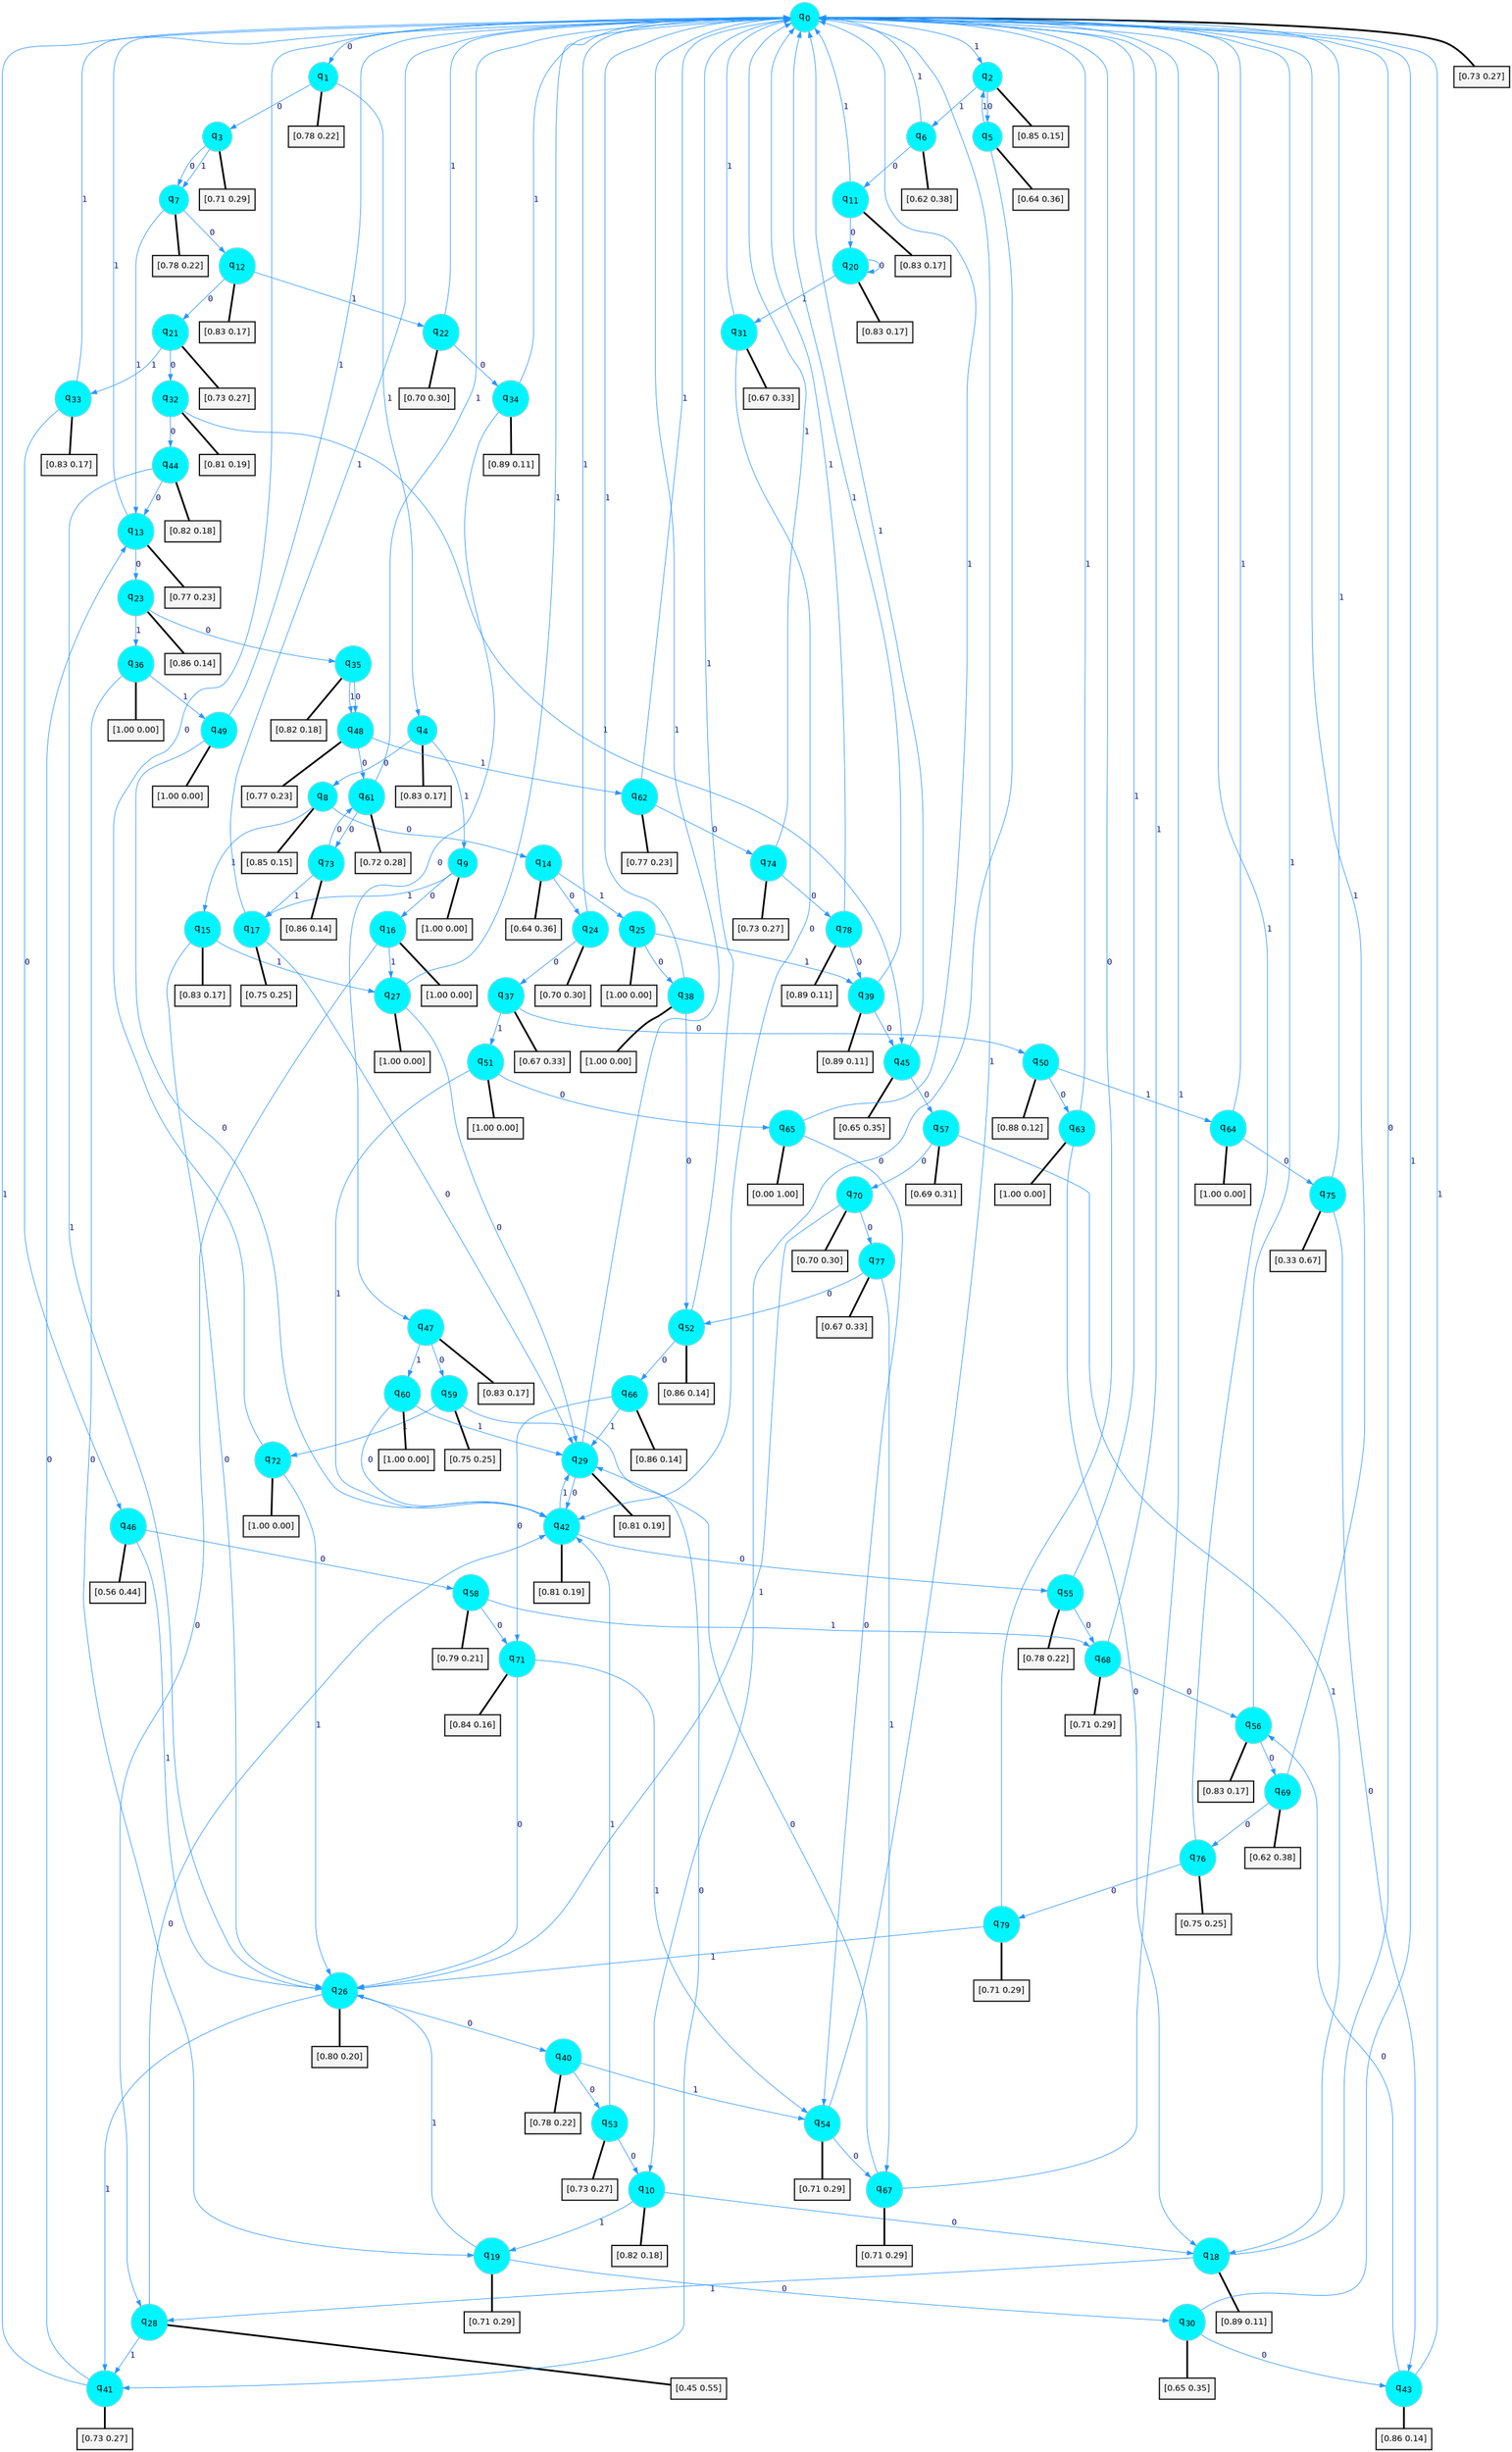 digraph G {
graph [
bgcolor=transparent, dpi=300, rankdir=TD, size="40,25"];
node [
color=gray, fillcolor=turquoise1, fontcolor=black, fontname=Helvetica, fontsize=16, fontweight=bold, shape=circle, style=filled];
edge [
arrowsize=1, color=dodgerblue1, fontcolor=midnightblue, fontname=courier, fontweight=bold, penwidth=1, style=solid, weight=20];
0[label=<q<SUB>0</SUB>>];
1[label=<q<SUB>1</SUB>>];
2[label=<q<SUB>2</SUB>>];
3[label=<q<SUB>3</SUB>>];
4[label=<q<SUB>4</SUB>>];
5[label=<q<SUB>5</SUB>>];
6[label=<q<SUB>6</SUB>>];
7[label=<q<SUB>7</SUB>>];
8[label=<q<SUB>8</SUB>>];
9[label=<q<SUB>9</SUB>>];
10[label=<q<SUB>10</SUB>>];
11[label=<q<SUB>11</SUB>>];
12[label=<q<SUB>12</SUB>>];
13[label=<q<SUB>13</SUB>>];
14[label=<q<SUB>14</SUB>>];
15[label=<q<SUB>15</SUB>>];
16[label=<q<SUB>16</SUB>>];
17[label=<q<SUB>17</SUB>>];
18[label=<q<SUB>18</SUB>>];
19[label=<q<SUB>19</SUB>>];
20[label=<q<SUB>20</SUB>>];
21[label=<q<SUB>21</SUB>>];
22[label=<q<SUB>22</SUB>>];
23[label=<q<SUB>23</SUB>>];
24[label=<q<SUB>24</SUB>>];
25[label=<q<SUB>25</SUB>>];
26[label=<q<SUB>26</SUB>>];
27[label=<q<SUB>27</SUB>>];
28[label=<q<SUB>28</SUB>>];
29[label=<q<SUB>29</SUB>>];
30[label=<q<SUB>30</SUB>>];
31[label=<q<SUB>31</SUB>>];
32[label=<q<SUB>32</SUB>>];
33[label=<q<SUB>33</SUB>>];
34[label=<q<SUB>34</SUB>>];
35[label=<q<SUB>35</SUB>>];
36[label=<q<SUB>36</SUB>>];
37[label=<q<SUB>37</SUB>>];
38[label=<q<SUB>38</SUB>>];
39[label=<q<SUB>39</SUB>>];
40[label=<q<SUB>40</SUB>>];
41[label=<q<SUB>41</SUB>>];
42[label=<q<SUB>42</SUB>>];
43[label=<q<SUB>43</SUB>>];
44[label=<q<SUB>44</SUB>>];
45[label=<q<SUB>45</SUB>>];
46[label=<q<SUB>46</SUB>>];
47[label=<q<SUB>47</SUB>>];
48[label=<q<SUB>48</SUB>>];
49[label=<q<SUB>49</SUB>>];
50[label=<q<SUB>50</SUB>>];
51[label=<q<SUB>51</SUB>>];
52[label=<q<SUB>52</SUB>>];
53[label=<q<SUB>53</SUB>>];
54[label=<q<SUB>54</SUB>>];
55[label=<q<SUB>55</SUB>>];
56[label=<q<SUB>56</SUB>>];
57[label=<q<SUB>57</SUB>>];
58[label=<q<SUB>58</SUB>>];
59[label=<q<SUB>59</SUB>>];
60[label=<q<SUB>60</SUB>>];
61[label=<q<SUB>61</SUB>>];
62[label=<q<SUB>62</SUB>>];
63[label=<q<SUB>63</SUB>>];
64[label=<q<SUB>64</SUB>>];
65[label=<q<SUB>65</SUB>>];
66[label=<q<SUB>66</SUB>>];
67[label=<q<SUB>67</SUB>>];
68[label=<q<SUB>68</SUB>>];
69[label=<q<SUB>69</SUB>>];
70[label=<q<SUB>70</SUB>>];
71[label=<q<SUB>71</SUB>>];
72[label=<q<SUB>72</SUB>>];
73[label=<q<SUB>73</SUB>>];
74[label=<q<SUB>74</SUB>>];
75[label=<q<SUB>75</SUB>>];
76[label=<q<SUB>76</SUB>>];
77[label=<q<SUB>77</SUB>>];
78[label=<q<SUB>78</SUB>>];
79[label=<q<SUB>79</SUB>>];
80[label="[0.73 0.27]", shape=box,fontcolor=black, fontname=Helvetica, fontsize=14, penwidth=2, fillcolor=whitesmoke,color=black];
81[label="[0.78 0.22]", shape=box,fontcolor=black, fontname=Helvetica, fontsize=14, penwidth=2, fillcolor=whitesmoke,color=black];
82[label="[0.85 0.15]", shape=box,fontcolor=black, fontname=Helvetica, fontsize=14, penwidth=2, fillcolor=whitesmoke,color=black];
83[label="[0.71 0.29]", shape=box,fontcolor=black, fontname=Helvetica, fontsize=14, penwidth=2, fillcolor=whitesmoke,color=black];
84[label="[0.83 0.17]", shape=box,fontcolor=black, fontname=Helvetica, fontsize=14, penwidth=2, fillcolor=whitesmoke,color=black];
85[label="[0.64 0.36]", shape=box,fontcolor=black, fontname=Helvetica, fontsize=14, penwidth=2, fillcolor=whitesmoke,color=black];
86[label="[0.62 0.38]", shape=box,fontcolor=black, fontname=Helvetica, fontsize=14, penwidth=2, fillcolor=whitesmoke,color=black];
87[label="[0.78 0.22]", shape=box,fontcolor=black, fontname=Helvetica, fontsize=14, penwidth=2, fillcolor=whitesmoke,color=black];
88[label="[0.85 0.15]", shape=box,fontcolor=black, fontname=Helvetica, fontsize=14, penwidth=2, fillcolor=whitesmoke,color=black];
89[label="[1.00 0.00]", shape=box,fontcolor=black, fontname=Helvetica, fontsize=14, penwidth=2, fillcolor=whitesmoke,color=black];
90[label="[0.82 0.18]", shape=box,fontcolor=black, fontname=Helvetica, fontsize=14, penwidth=2, fillcolor=whitesmoke,color=black];
91[label="[0.83 0.17]", shape=box,fontcolor=black, fontname=Helvetica, fontsize=14, penwidth=2, fillcolor=whitesmoke,color=black];
92[label="[0.83 0.17]", shape=box,fontcolor=black, fontname=Helvetica, fontsize=14, penwidth=2, fillcolor=whitesmoke,color=black];
93[label="[0.77 0.23]", shape=box,fontcolor=black, fontname=Helvetica, fontsize=14, penwidth=2, fillcolor=whitesmoke,color=black];
94[label="[0.64 0.36]", shape=box,fontcolor=black, fontname=Helvetica, fontsize=14, penwidth=2, fillcolor=whitesmoke,color=black];
95[label="[0.83 0.17]", shape=box,fontcolor=black, fontname=Helvetica, fontsize=14, penwidth=2, fillcolor=whitesmoke,color=black];
96[label="[1.00 0.00]", shape=box,fontcolor=black, fontname=Helvetica, fontsize=14, penwidth=2, fillcolor=whitesmoke,color=black];
97[label="[0.75 0.25]", shape=box,fontcolor=black, fontname=Helvetica, fontsize=14, penwidth=2, fillcolor=whitesmoke,color=black];
98[label="[0.89 0.11]", shape=box,fontcolor=black, fontname=Helvetica, fontsize=14, penwidth=2, fillcolor=whitesmoke,color=black];
99[label="[0.71 0.29]", shape=box,fontcolor=black, fontname=Helvetica, fontsize=14, penwidth=2, fillcolor=whitesmoke,color=black];
100[label="[0.83 0.17]", shape=box,fontcolor=black, fontname=Helvetica, fontsize=14, penwidth=2, fillcolor=whitesmoke,color=black];
101[label="[0.73 0.27]", shape=box,fontcolor=black, fontname=Helvetica, fontsize=14, penwidth=2, fillcolor=whitesmoke,color=black];
102[label="[0.70 0.30]", shape=box,fontcolor=black, fontname=Helvetica, fontsize=14, penwidth=2, fillcolor=whitesmoke,color=black];
103[label="[0.86 0.14]", shape=box,fontcolor=black, fontname=Helvetica, fontsize=14, penwidth=2, fillcolor=whitesmoke,color=black];
104[label="[0.70 0.30]", shape=box,fontcolor=black, fontname=Helvetica, fontsize=14, penwidth=2, fillcolor=whitesmoke,color=black];
105[label="[1.00 0.00]", shape=box,fontcolor=black, fontname=Helvetica, fontsize=14, penwidth=2, fillcolor=whitesmoke,color=black];
106[label="[0.80 0.20]", shape=box,fontcolor=black, fontname=Helvetica, fontsize=14, penwidth=2, fillcolor=whitesmoke,color=black];
107[label="[1.00 0.00]", shape=box,fontcolor=black, fontname=Helvetica, fontsize=14, penwidth=2, fillcolor=whitesmoke,color=black];
108[label="[0.45 0.55]", shape=box,fontcolor=black, fontname=Helvetica, fontsize=14, penwidth=2, fillcolor=whitesmoke,color=black];
109[label="[0.81 0.19]", shape=box,fontcolor=black, fontname=Helvetica, fontsize=14, penwidth=2, fillcolor=whitesmoke,color=black];
110[label="[0.65 0.35]", shape=box,fontcolor=black, fontname=Helvetica, fontsize=14, penwidth=2, fillcolor=whitesmoke,color=black];
111[label="[0.67 0.33]", shape=box,fontcolor=black, fontname=Helvetica, fontsize=14, penwidth=2, fillcolor=whitesmoke,color=black];
112[label="[0.81 0.19]", shape=box,fontcolor=black, fontname=Helvetica, fontsize=14, penwidth=2, fillcolor=whitesmoke,color=black];
113[label="[0.83 0.17]", shape=box,fontcolor=black, fontname=Helvetica, fontsize=14, penwidth=2, fillcolor=whitesmoke,color=black];
114[label="[0.89 0.11]", shape=box,fontcolor=black, fontname=Helvetica, fontsize=14, penwidth=2, fillcolor=whitesmoke,color=black];
115[label="[0.82 0.18]", shape=box,fontcolor=black, fontname=Helvetica, fontsize=14, penwidth=2, fillcolor=whitesmoke,color=black];
116[label="[1.00 0.00]", shape=box,fontcolor=black, fontname=Helvetica, fontsize=14, penwidth=2, fillcolor=whitesmoke,color=black];
117[label="[0.67 0.33]", shape=box,fontcolor=black, fontname=Helvetica, fontsize=14, penwidth=2, fillcolor=whitesmoke,color=black];
118[label="[1.00 0.00]", shape=box,fontcolor=black, fontname=Helvetica, fontsize=14, penwidth=2, fillcolor=whitesmoke,color=black];
119[label="[0.89 0.11]", shape=box,fontcolor=black, fontname=Helvetica, fontsize=14, penwidth=2, fillcolor=whitesmoke,color=black];
120[label="[0.78 0.22]", shape=box,fontcolor=black, fontname=Helvetica, fontsize=14, penwidth=2, fillcolor=whitesmoke,color=black];
121[label="[0.73 0.27]", shape=box,fontcolor=black, fontname=Helvetica, fontsize=14, penwidth=2, fillcolor=whitesmoke,color=black];
122[label="[0.81 0.19]", shape=box,fontcolor=black, fontname=Helvetica, fontsize=14, penwidth=2, fillcolor=whitesmoke,color=black];
123[label="[0.86 0.14]", shape=box,fontcolor=black, fontname=Helvetica, fontsize=14, penwidth=2, fillcolor=whitesmoke,color=black];
124[label="[0.82 0.18]", shape=box,fontcolor=black, fontname=Helvetica, fontsize=14, penwidth=2, fillcolor=whitesmoke,color=black];
125[label="[0.65 0.35]", shape=box,fontcolor=black, fontname=Helvetica, fontsize=14, penwidth=2, fillcolor=whitesmoke,color=black];
126[label="[0.56 0.44]", shape=box,fontcolor=black, fontname=Helvetica, fontsize=14, penwidth=2, fillcolor=whitesmoke,color=black];
127[label="[0.83 0.17]", shape=box,fontcolor=black, fontname=Helvetica, fontsize=14, penwidth=2, fillcolor=whitesmoke,color=black];
128[label="[0.77 0.23]", shape=box,fontcolor=black, fontname=Helvetica, fontsize=14, penwidth=2, fillcolor=whitesmoke,color=black];
129[label="[1.00 0.00]", shape=box,fontcolor=black, fontname=Helvetica, fontsize=14, penwidth=2, fillcolor=whitesmoke,color=black];
130[label="[0.88 0.12]", shape=box,fontcolor=black, fontname=Helvetica, fontsize=14, penwidth=2, fillcolor=whitesmoke,color=black];
131[label="[1.00 0.00]", shape=box,fontcolor=black, fontname=Helvetica, fontsize=14, penwidth=2, fillcolor=whitesmoke,color=black];
132[label="[0.86 0.14]", shape=box,fontcolor=black, fontname=Helvetica, fontsize=14, penwidth=2, fillcolor=whitesmoke,color=black];
133[label="[0.73 0.27]", shape=box,fontcolor=black, fontname=Helvetica, fontsize=14, penwidth=2, fillcolor=whitesmoke,color=black];
134[label="[0.71 0.29]", shape=box,fontcolor=black, fontname=Helvetica, fontsize=14, penwidth=2, fillcolor=whitesmoke,color=black];
135[label="[0.78 0.22]", shape=box,fontcolor=black, fontname=Helvetica, fontsize=14, penwidth=2, fillcolor=whitesmoke,color=black];
136[label="[0.83 0.17]", shape=box,fontcolor=black, fontname=Helvetica, fontsize=14, penwidth=2, fillcolor=whitesmoke,color=black];
137[label="[0.69 0.31]", shape=box,fontcolor=black, fontname=Helvetica, fontsize=14, penwidth=2, fillcolor=whitesmoke,color=black];
138[label="[0.79 0.21]", shape=box,fontcolor=black, fontname=Helvetica, fontsize=14, penwidth=2, fillcolor=whitesmoke,color=black];
139[label="[0.75 0.25]", shape=box,fontcolor=black, fontname=Helvetica, fontsize=14, penwidth=2, fillcolor=whitesmoke,color=black];
140[label="[1.00 0.00]", shape=box,fontcolor=black, fontname=Helvetica, fontsize=14, penwidth=2, fillcolor=whitesmoke,color=black];
141[label="[0.72 0.28]", shape=box,fontcolor=black, fontname=Helvetica, fontsize=14, penwidth=2, fillcolor=whitesmoke,color=black];
142[label="[0.77 0.23]", shape=box,fontcolor=black, fontname=Helvetica, fontsize=14, penwidth=2, fillcolor=whitesmoke,color=black];
143[label="[1.00 0.00]", shape=box,fontcolor=black, fontname=Helvetica, fontsize=14, penwidth=2, fillcolor=whitesmoke,color=black];
144[label="[1.00 0.00]", shape=box,fontcolor=black, fontname=Helvetica, fontsize=14, penwidth=2, fillcolor=whitesmoke,color=black];
145[label="[0.00 1.00]", shape=box,fontcolor=black, fontname=Helvetica, fontsize=14, penwidth=2, fillcolor=whitesmoke,color=black];
146[label="[0.86 0.14]", shape=box,fontcolor=black, fontname=Helvetica, fontsize=14, penwidth=2, fillcolor=whitesmoke,color=black];
147[label="[0.71 0.29]", shape=box,fontcolor=black, fontname=Helvetica, fontsize=14, penwidth=2, fillcolor=whitesmoke,color=black];
148[label="[0.71 0.29]", shape=box,fontcolor=black, fontname=Helvetica, fontsize=14, penwidth=2, fillcolor=whitesmoke,color=black];
149[label="[0.62 0.38]", shape=box,fontcolor=black, fontname=Helvetica, fontsize=14, penwidth=2, fillcolor=whitesmoke,color=black];
150[label="[0.70 0.30]", shape=box,fontcolor=black, fontname=Helvetica, fontsize=14, penwidth=2, fillcolor=whitesmoke,color=black];
151[label="[0.84 0.16]", shape=box,fontcolor=black, fontname=Helvetica, fontsize=14, penwidth=2, fillcolor=whitesmoke,color=black];
152[label="[1.00 0.00]", shape=box,fontcolor=black, fontname=Helvetica, fontsize=14, penwidth=2, fillcolor=whitesmoke,color=black];
153[label="[0.86 0.14]", shape=box,fontcolor=black, fontname=Helvetica, fontsize=14, penwidth=2, fillcolor=whitesmoke,color=black];
154[label="[0.73 0.27]", shape=box,fontcolor=black, fontname=Helvetica, fontsize=14, penwidth=2, fillcolor=whitesmoke,color=black];
155[label="[0.33 0.67]", shape=box,fontcolor=black, fontname=Helvetica, fontsize=14, penwidth=2, fillcolor=whitesmoke,color=black];
156[label="[0.75 0.25]", shape=box,fontcolor=black, fontname=Helvetica, fontsize=14, penwidth=2, fillcolor=whitesmoke,color=black];
157[label="[0.67 0.33]", shape=box,fontcolor=black, fontname=Helvetica, fontsize=14, penwidth=2, fillcolor=whitesmoke,color=black];
158[label="[0.89 0.11]", shape=box,fontcolor=black, fontname=Helvetica, fontsize=14, penwidth=2, fillcolor=whitesmoke,color=black];
159[label="[0.71 0.29]", shape=box,fontcolor=black, fontname=Helvetica, fontsize=14, penwidth=2, fillcolor=whitesmoke,color=black];
0->1 [label=0];
0->2 [label=1];
0->80 [arrowhead=none, penwidth=3,color=black];
1->3 [label=0];
1->4 [label=1];
1->81 [arrowhead=none, penwidth=3,color=black];
2->5 [label=0];
2->6 [label=1];
2->82 [arrowhead=none, penwidth=3,color=black];
3->7 [label=0];
3->7 [label=1];
3->83 [arrowhead=none, penwidth=3,color=black];
4->8 [label=0];
4->9 [label=1];
4->84 [arrowhead=none, penwidth=3,color=black];
5->10 [label=0];
5->2 [label=1];
5->85 [arrowhead=none, penwidth=3,color=black];
6->11 [label=0];
6->0 [label=1];
6->86 [arrowhead=none, penwidth=3,color=black];
7->12 [label=0];
7->13 [label=1];
7->87 [arrowhead=none, penwidth=3,color=black];
8->14 [label=0];
8->15 [label=1];
8->88 [arrowhead=none, penwidth=3,color=black];
9->16 [label=0];
9->17 [label=1];
9->89 [arrowhead=none, penwidth=3,color=black];
10->18 [label=0];
10->19 [label=1];
10->90 [arrowhead=none, penwidth=3,color=black];
11->20 [label=0];
11->0 [label=1];
11->91 [arrowhead=none, penwidth=3,color=black];
12->21 [label=0];
12->22 [label=1];
12->92 [arrowhead=none, penwidth=3,color=black];
13->23 [label=0];
13->0 [label=1];
13->93 [arrowhead=none, penwidth=3,color=black];
14->24 [label=0];
14->25 [label=1];
14->94 [arrowhead=none, penwidth=3,color=black];
15->26 [label=0];
15->27 [label=1];
15->95 [arrowhead=none, penwidth=3,color=black];
16->28 [label=0];
16->27 [label=1];
16->96 [arrowhead=none, penwidth=3,color=black];
17->29 [label=0];
17->0 [label=1];
17->97 [arrowhead=none, penwidth=3,color=black];
18->0 [label=0];
18->28 [label=1];
18->98 [arrowhead=none, penwidth=3,color=black];
19->30 [label=0];
19->26 [label=1];
19->99 [arrowhead=none, penwidth=3,color=black];
20->20 [label=0];
20->31 [label=1];
20->100 [arrowhead=none, penwidth=3,color=black];
21->32 [label=0];
21->33 [label=1];
21->101 [arrowhead=none, penwidth=3,color=black];
22->34 [label=0];
22->0 [label=1];
22->102 [arrowhead=none, penwidth=3,color=black];
23->35 [label=0];
23->36 [label=1];
23->103 [arrowhead=none, penwidth=3,color=black];
24->37 [label=0];
24->0 [label=1];
24->104 [arrowhead=none, penwidth=3,color=black];
25->38 [label=0];
25->39 [label=1];
25->105 [arrowhead=none, penwidth=3,color=black];
26->40 [label=0];
26->41 [label=1];
26->106 [arrowhead=none, penwidth=3,color=black];
27->29 [label=0];
27->0 [label=1];
27->107 [arrowhead=none, penwidth=3,color=black];
28->42 [label=0];
28->41 [label=1];
28->108 [arrowhead=none, penwidth=3,color=black];
29->42 [label=0];
29->0 [label=1];
29->109 [arrowhead=none, penwidth=3,color=black];
30->43 [label=0];
30->0 [label=1];
30->110 [arrowhead=none, penwidth=3,color=black];
31->42 [label=0];
31->0 [label=1];
31->111 [arrowhead=none, penwidth=3,color=black];
32->44 [label=0];
32->45 [label=1];
32->112 [arrowhead=none, penwidth=3,color=black];
33->46 [label=0];
33->0 [label=1];
33->113 [arrowhead=none, penwidth=3,color=black];
34->47 [label=0];
34->0 [label=1];
34->114 [arrowhead=none, penwidth=3,color=black];
35->48 [label=0];
35->48 [label=1];
35->115 [arrowhead=none, penwidth=3,color=black];
36->19 [label=0];
36->49 [label=1];
36->116 [arrowhead=none, penwidth=3,color=black];
37->50 [label=0];
37->51 [label=1];
37->117 [arrowhead=none, penwidth=3,color=black];
38->52 [label=0];
38->0 [label=1];
38->118 [arrowhead=none, penwidth=3,color=black];
39->45 [label=0];
39->0 [label=1];
39->119 [arrowhead=none, penwidth=3,color=black];
40->53 [label=0];
40->54 [label=1];
40->120 [arrowhead=none, penwidth=3,color=black];
41->13 [label=0];
41->0 [label=1];
41->121 [arrowhead=none, penwidth=3,color=black];
42->55 [label=0];
42->29 [label=1];
42->122 [arrowhead=none, penwidth=3,color=black];
43->56 [label=0];
43->0 [label=1];
43->123 [arrowhead=none, penwidth=3,color=black];
44->13 [label=0];
44->26 [label=1];
44->124 [arrowhead=none, penwidth=3,color=black];
45->57 [label=0];
45->0 [label=1];
45->125 [arrowhead=none, penwidth=3,color=black];
46->58 [label=0];
46->26 [label=1];
46->126 [arrowhead=none, penwidth=3,color=black];
47->59 [label=0];
47->60 [label=1];
47->127 [arrowhead=none, penwidth=3,color=black];
48->61 [label=0];
48->62 [label=1];
48->128 [arrowhead=none, penwidth=3,color=black];
49->42 [label=0];
49->0 [label=1];
49->129 [arrowhead=none, penwidth=3,color=black];
50->63 [label=0];
50->64 [label=1];
50->130 [arrowhead=none, penwidth=3,color=black];
51->65 [label=0];
51->42 [label=1];
51->131 [arrowhead=none, penwidth=3,color=black];
52->66 [label=0];
52->0 [label=1];
52->132 [arrowhead=none, penwidth=3,color=black];
53->10 [label=0];
53->42 [label=1];
53->133 [arrowhead=none, penwidth=3,color=black];
54->67 [label=0];
54->0 [label=1];
54->134 [arrowhead=none, penwidth=3,color=black];
55->68 [label=0];
55->0 [label=1];
55->135 [arrowhead=none, penwidth=3,color=black];
56->69 [label=0];
56->0 [label=1];
56->136 [arrowhead=none, penwidth=3,color=black];
57->70 [label=0];
57->18 [label=1];
57->137 [arrowhead=none, penwidth=3,color=black];
58->71 [label=0];
58->68 [label=1];
58->138 [arrowhead=none, penwidth=3,color=black];
59->41 [label=0];
59->72 [label=1];
59->139 [arrowhead=none, penwidth=3,color=black];
60->42 [label=0];
60->29 [label=1];
60->140 [arrowhead=none, penwidth=3,color=black];
61->73 [label=0];
61->0 [label=1];
61->141 [arrowhead=none, penwidth=3,color=black];
62->74 [label=0];
62->0 [label=1];
62->142 [arrowhead=none, penwidth=3,color=black];
63->18 [label=0];
63->0 [label=1];
63->143 [arrowhead=none, penwidth=3,color=black];
64->75 [label=0];
64->0 [label=1];
64->144 [arrowhead=none, penwidth=3,color=black];
65->54 [label=0];
65->0 [label=1];
65->145 [arrowhead=none, penwidth=3,color=black];
66->71 [label=0];
66->29 [label=1];
66->146 [arrowhead=none, penwidth=3,color=black];
67->29 [label=0];
67->0 [label=1];
67->147 [arrowhead=none, penwidth=3,color=black];
68->56 [label=0];
68->0 [label=1];
68->148 [arrowhead=none, penwidth=3,color=black];
69->76 [label=0];
69->0 [label=1];
69->149 [arrowhead=none, penwidth=3,color=black];
70->77 [label=0];
70->26 [label=1];
70->150 [arrowhead=none, penwidth=3,color=black];
71->26 [label=0];
71->54 [label=1];
71->151 [arrowhead=none, penwidth=3,color=black];
72->0 [label=0];
72->26 [label=1];
72->152 [arrowhead=none, penwidth=3,color=black];
73->61 [label=0];
73->17 [label=1];
73->153 [arrowhead=none, penwidth=3,color=black];
74->78 [label=0];
74->0 [label=1];
74->154 [arrowhead=none, penwidth=3,color=black];
75->43 [label=0];
75->0 [label=1];
75->155 [arrowhead=none, penwidth=3,color=black];
76->79 [label=0];
76->0 [label=1];
76->156 [arrowhead=none, penwidth=3,color=black];
77->52 [label=0];
77->67 [label=1];
77->157 [arrowhead=none, penwidth=3,color=black];
78->39 [label=0];
78->0 [label=1];
78->158 [arrowhead=none, penwidth=3,color=black];
79->0 [label=0];
79->26 [label=1];
79->159 [arrowhead=none, penwidth=3,color=black];
}
